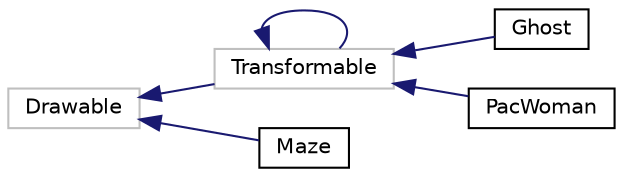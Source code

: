 digraph "Graphical Class Hierarchy"
{
  edge [fontname="Helvetica",fontsize="10",labelfontname="Helvetica",labelfontsize="10"];
  node [fontname="Helvetica",fontsize="10",shape=record];
  rankdir="LR";
  Node11 [label="Drawable",height=0.2,width=0.4,color="grey75", fillcolor="white", style="filled"];
  Node11 -> Node0 [dir="back",color="midnightblue",fontsize="10",style="solid",fontname="Helvetica"];
  Node0 [label="Character",height=0.2,width=0.4,color="black", fillcolor="white", style="filled",URL="$classCharacter.html",tooltip="\"Character Class\" "];
  Node0 -> Node1 [dir="back",color="midnightblue",fontsize="10",style="solid",fontname="Helvetica"];
  Node1 [label="Ghost",height=0.2,width=0.4,color="black", fillcolor="white", style="filled",URL="$classGhost.html",tooltip="\"Ghost class\"  \"Ghost class with public variables, multiple public states\" "];
  Node0 -> Node2 [dir="back",color="midnightblue",fontsize="10",style="solid",fontname="Helvetica"];
  Node2 [label="PacWoman",height=0.2,width=0.4,color="black", fillcolor="white", style="filled",URL="$classPacWoman.html"];
  Node11 -> Node12 [dir="back",color="midnightblue",fontsize="10",style="solid",fontname="Helvetica"];
  Node12 [label="Maze",height=0.2,width=0.4,color="black", fillcolor="white", style="filled",URL="$classMaze.html",tooltip="\"Maze class\"  \"Header to create the map or scene for the game\" "];
  Node0 [label="Transformable",height=0.2,width=0.4,color="grey75", fillcolor="white", style="filled"];
  Node0 -> Node0 [dir="back",color="midnightblue",fontsize="10",style="solid",fontname="Helvetica"];
}
